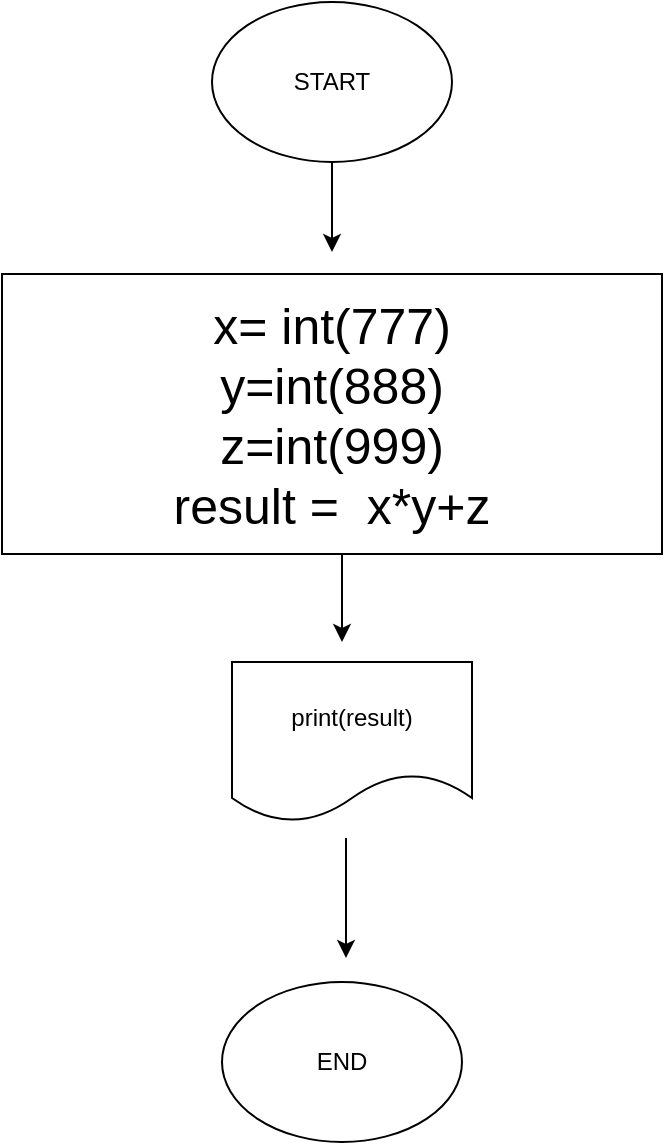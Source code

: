 <mxfile version="22.1.22" type="embed">
  <diagram name="Page-1" id="b7Gk_bNDeWFmBbh089bi">
    <mxGraphModel dx="660" dy="469" grid="1" gridSize="10" guides="1" tooltips="1" connect="1" arrows="1" fold="1" page="1" pageScale="1" pageWidth="850" pageHeight="1100" math="0" shadow="0">
      <root>
        <mxCell id="0" />
        <mxCell id="1" parent="0" />
        <mxCell id="Cx4aMy2B_LeO8EEixPeX-16" style="edgeStyle=orthogonalEdgeStyle;rounded=0;orthogonalLoop=1;jettySize=auto;html=1;exitX=0.5;exitY=1;exitDx=0;exitDy=0;" parent="1" source="Cx4aMy2B_LeO8EEixPeX-1" edge="1">
          <mxGeometry relative="1" as="geometry">
            <mxPoint x="420" y="205" as="targetPoint" />
          </mxGeometry>
        </mxCell>
        <mxCell id="Cx4aMy2B_LeO8EEixPeX-1" value="START" style="ellipse;whiteSpace=wrap;html=1;" parent="1" vertex="1">
          <mxGeometry x="360" y="80" width="120" height="80" as="geometry" />
        </mxCell>
        <mxCell id="Cx4aMy2B_LeO8EEixPeX-2" value="END" style="ellipse;whiteSpace=wrap;html=1;" parent="1" vertex="1">
          <mxGeometry x="365" y="570" width="120" height="80" as="geometry" />
        </mxCell>
        <mxCell id="Cx4aMy2B_LeO8EEixPeX-18" value="" style="edgeStyle=orthogonalEdgeStyle;rounded=0;orthogonalLoop=1;jettySize=auto;html=1;" parent="1" edge="1">
          <mxGeometry relative="1" as="geometry">
            <Array as="points">
              <mxPoint x="425" y="370" />
              <mxPoint x="425" y="370" />
            </Array>
            <mxPoint x="425" y="340" as="sourcePoint" />
            <mxPoint x="425" y="400" as="targetPoint" />
          </mxGeometry>
        </mxCell>
        <mxCell id="2" value="&lt;font style=&quot;font-size: 25px;&quot;&gt;x= int(777)&lt;br&gt;y=int(888)&lt;br&gt;z=int(999)&lt;br&gt;result =&amp;nbsp;&amp;nbsp;x*y+z&lt;/font&gt;" style="shape=process;whiteSpace=wrap;html=1;backgroundOutline=1;size=0;" vertex="1" parent="1">
          <mxGeometry x="255" y="216" width="330" height="140" as="geometry" />
        </mxCell>
        <mxCell id="3" value="print(result)" style="shape=document;whiteSpace=wrap;html=1;boundedLbl=1;" vertex="1" parent="1">
          <mxGeometry x="370" y="410" width="120" height="80" as="geometry" />
        </mxCell>
        <mxCell id="4" value="" style="edgeStyle=orthogonalEdgeStyle;rounded=0;orthogonalLoop=1;jettySize=auto;html=1;" edge="1" parent="1">
          <mxGeometry relative="1" as="geometry">
            <Array as="points">
              <mxPoint x="427" y="528" />
              <mxPoint x="427" y="528" />
            </Array>
            <mxPoint x="427" y="498" as="sourcePoint" />
            <mxPoint x="427" y="558" as="targetPoint" />
          </mxGeometry>
        </mxCell>
      </root>
    </mxGraphModel>
  </diagram>
</mxfile>
